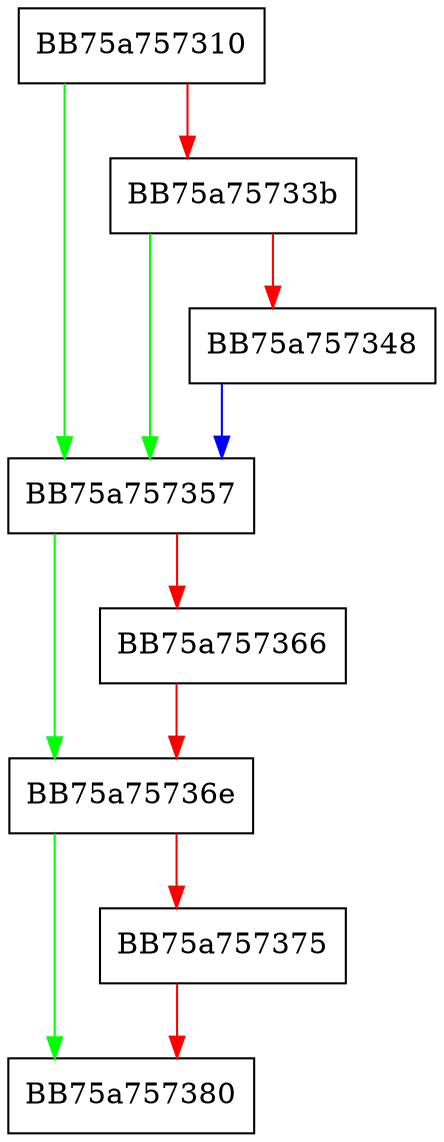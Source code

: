 digraph ksl_module_cleanup {
  node [shape="box"];
  graph [splines=ortho];
  BB75a757310 -> BB75a757357 [color="green"];
  BB75a757310 -> BB75a75733b [color="red"];
  BB75a75733b -> BB75a757357 [color="green"];
  BB75a75733b -> BB75a757348 [color="red"];
  BB75a757348 -> BB75a757357 [color="blue"];
  BB75a757357 -> BB75a75736e [color="green"];
  BB75a757357 -> BB75a757366 [color="red"];
  BB75a757366 -> BB75a75736e [color="red"];
  BB75a75736e -> BB75a757380 [color="green"];
  BB75a75736e -> BB75a757375 [color="red"];
  BB75a757375 -> BB75a757380 [color="red"];
}